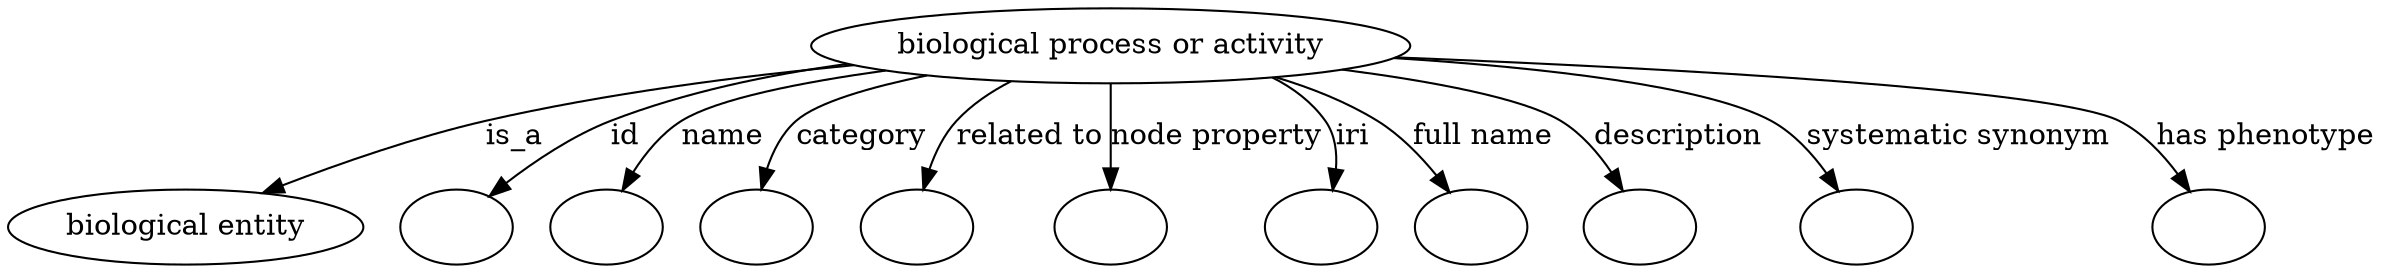 digraph {
	graph [bb="0,0,959.3,122"];
	node [label="\N"];
	"biological process or activity"	 [height=0.5,
		label="biological process or activity",
		pos="470.82,104",
		width=3.1254];
	"biological entity"	 [height=0.5,
		pos="67.823,18",
		width=1.884];
	"biological process or activity" -> "biological entity"	 [label=is_a,
		lp="228.1,61",
		pos="e,106.01,33.036 374.55,94.628 326.59,88.888 267.95,80.248 216.27,68 181.92,59.859 144.23,47.116 115.42,36.532"];
	id	 [color=black,
		height=0.5,
		label="",
		pos="180.82,18",
		width=0.75];
	"biological process or activity" -> id	 [color=black,
		label=id,
		lp="280.27,61",
		pos="e,200.33,30.818 379.61,93.389 345.81,87.888 307.55,79.771 273.93,68 251.08,59.996 227.04,46.954 209.11,36.196",
		style=solid];
	name	 [color=black,
		height=0.5,
		label="",
		pos="252.82,18",
		width=0.75];
	"biological process or activity" -> name	 [color=black,
		label=name,
		lp="323.98,61",
		pos="e,266.35,33.896 382.04,92.845 357.33,87.5 331.09,79.616 308.51,68 295.56,61.343 283.28,50.935 273.56,41.334",
		style=solid];
	category	 [color=black,
		height=0.5,
		label="",
		pos="324.82,18",
		width=0.75];
	"biological process or activity" -> category	 [color=black,
		label=category,
		lp="378.92,61",
		pos="e,331.43,35.537 397.67,90.255 382.4,85.038 367.16,77.862 354.63,68 346.81,61.849 340.6,53.039 335.92,44.523",
		style=solid];
	"related to"	 [color=black,
		height=0.5,
		label="",
		pos="396.82,18",
		width=0.75];
	"biological process or activity" -> "related to"	 [color=black,
		label="related to",
		lp="441.06,61",
		pos="e,400.1,36.08 435.93,86.878 428,81.695 420.2,75.381 414.35,68 409.26,61.584 405.6,53.586 402.98,45.882",
		style=solid];
	"node property"	 [color=black,
		height=0.5,
		label="",
		pos="469.82,18",
		width=0.75];
	"biological process or activity" -> "node property"	 [color=black,
		label="node property",
		lp="509.89,61",
		pos="e,470.03,36.212 470.61,85.762 470.48,74.36 470.3,59.434 470.15,46.494",
		style=solid];
	iri	 [color=black,
		height=0.5,
		label="",
		pos="541.82,18",
		width=0.75];
	"biological process or activity" -> iri	 [color=black,
		label=iri,
		lp="560.04,61",
		pos="e,550.22,35.429 527.09,88.217 536.1,83.2 544.28,76.62 549.82,68 554.12,61.317 554.39,53.12 552.93,45.311",
		style=solid];
	"full name"	 [color=black,
		height=0.5,
		label="",
		pos="613.82,18",
		width=0.75];
	"biological process or activity" -> "full name"	 [color=black,
		label="full name",
		lp="612.45,61",
		pos="e,602.44,34.815 528.43,88.528 542.65,83.269 557.36,76.506 569.82,68 579.77,61.212 588.9,51.674 596.24,42.746",
		style=solid];
	description	 [color=black,
		height=0.5,
		label="",
		pos="685.82,18",
		width=0.75];
	"biological process or activity" -> description	 [color=black,
		label=description,
		lp="690.93,61",
		pos="e,675.51,34.956 553.83,91.793 589.89,85.445 627.39,77.114 642.82,68 653.24,61.849 662.38,52.258 669.53,43.115",
		style=solid];
	"systematic synonym"	 [color=black,
		height=0.5,
		label="",
		pos="769.82,18",
		width=0.75];
	"biological process or activity" -> "systematic synonym"	 [color=black,
		label="systematic synonym",
		lp="800.79,61",
		pos="e,759.68,34.761 574.07,96.704 632.87,91.143 699.85,82.01 725.82,68 736.73,62.116 746.22,52.393 753.56,43.079",
		style=solid];
	"has phenotype"	 [color=black,
		height=0.5,
		label="",
		pos="906.82,18",
		width=0.75];
	"biological process or activity" -> "has phenotype"	 [color=black,
		label="has phenotype",
		lp="919.06,61",
		pos="e,896.48,34.98 577.32,98.189 684.33,91.712 836.92,80.492 861.82,68 873.13,62.331 882.92,52.512 890.46,43.068",
		style=solid];
}
